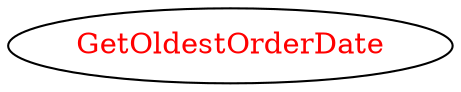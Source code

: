 digraph dependencyGraph {
 concentrate=true;
 ranksep="2.0";
 rankdir="LR"; 
 splines="ortho";
"GetOldestOrderDate" [fontcolor="red"];
}
